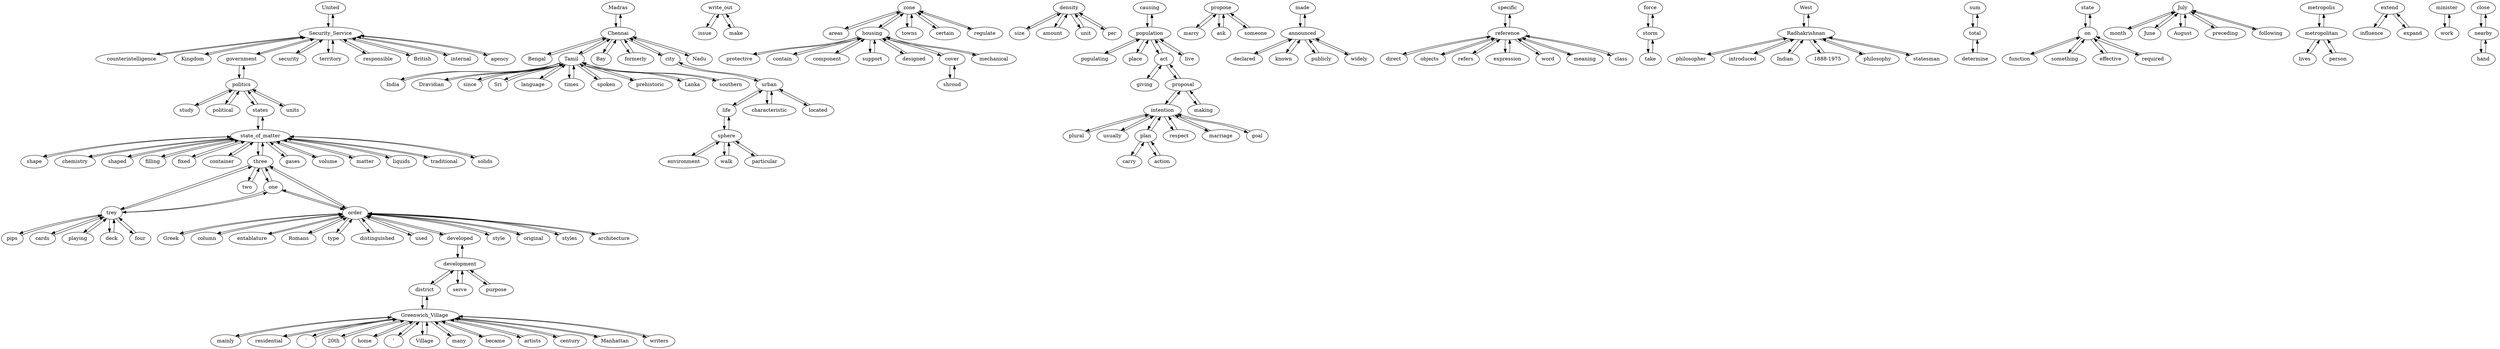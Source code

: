 strict digraph  {
United;
Madras;
deck;
developed;
mainly;
Bengal;
four;
shape;
Greenwich_Village;
write_out;
counterintelligence;
chemistry;
Kingdom;
style;
Chennai;
zone;
density;
residential;
original;
environment;
causing;
Tamil;
styles;
protective;
government;
propose;
Bay;
made;
one;
areas;
"`";
shaped;
issue;
marry;
India;
specific;
filling;
architecture;
contain;
Dravidian;
security;
fixed;
"20th";
declared;
force;
reference;
West;
direct;
populating;
home;
container;
"'";
giving;
sum;
since;
philosopher;
state;
Village;
July;
size;
plural;
announced;
metropolis;
extend;
Sri;
component;
Greek;
objects;
ask;
refers;
on;
language;
Radhakrishnan;
column;
many;
study;
times;
amount;
became;
place;
month;
act;
usually;
introduced;
expression;
support;
plan;
two;
formerly;
spoken;
June;
walk;
Indian;
determine;
artists;
carry;
respect;
total;
unit;
per;
city;
entablature;
August;
district;
housing;
political;
three;
gases;
Romans;
intention;
live;
storm;
Security_Service;
territory;
type;
function;
urban;
life;
state_of_matter;
designed;
serve;
volume;
shroud;
lives;
minister;
particular;
known;
towns;
proposal;
population;
prehistoric;
word;
pips;
publicly;
characteristic;
work;
trey;
matter;
marriage;
cards;
making;
"1888-1975";
distinguished;
metropolitan;
century;
certain;
influence;
states;
sphere;
someone;
something;
close;
politics;
regulate;
Manhattan;
goal;
make;
responsible;
located;
writers;
take;
widely;
units;
Lanka;
Nadu;
development;
used;
preceding;
philosophy;
southern;
British;
hand;
action;
meaning;
liquids;
purpose;
internal;
class;
expand;
statesman;
effective;
following;
required;
cover;
agency;
playing;
traditional;
person;
solids;
mechanical;
nearby;
order;
United -> Security_Service;
Madras -> Chennai;
deck -> trey;
developed -> development;
developed -> order;
mainly -> Greenwich_Village;
Bengal -> Chennai;
four -> trey;
shape -> state_of_matter;
Greenwich_Village -> "`";
Greenwich_Village -> century;
Greenwich_Village -> district;
Greenwich_Village -> "'";
Greenwich_Village -> became;
Greenwich_Village -> residential;
Greenwich_Village -> artists;
Greenwich_Village -> mainly;
Greenwich_Village -> writers;
Greenwich_Village -> many;
Greenwich_Village -> Village;
Greenwich_Village -> home;
Greenwich_Village -> Manhattan;
Greenwich_Village -> "20th";
write_out -> make;
write_out -> issue;
counterintelligence -> Security_Service;
chemistry -> state_of_matter;
Kingdom -> Security_Service;
style -> order;
Chennai -> city;
Chennai -> Madras;
Chennai -> formerly;
Chennai -> Bay;
Chennai -> Bengal;
Chennai -> Tamil;
Chennai -> Nadu;
zone -> certain;
zone -> towns;
zone -> regulate;
zone -> housing;
zone -> areas;
density -> amount;
density -> unit;
density -> per;
density -> size;
residential -> Greenwich_Village;
original -> order;
environment -> sphere;
causing -> population;
Tamil -> Chennai;
Tamil -> language;
Tamil -> spoken;
Tamil -> Lanka;
Tamil -> since;
Tamil -> India;
Tamil -> times;
Tamil -> prehistoric;
Tamil -> Sri;
Tamil -> southern;
Tamil -> Dravidian;
styles -> order;
protective -> housing;
government -> politics;
government -> Security_Service;
propose -> ask;
propose -> marry;
propose -> someone;
Bay -> Chennai;
made -> announced;
one -> trey;
one -> three;
one -> order;
areas -> zone;
"`" -> Greenwich_Village;
shaped -> state_of_matter;
issue -> write_out;
marry -> propose;
India -> Tamil;
specific -> reference;
filling -> state_of_matter;
architecture -> order;
contain -> housing;
Dravidian -> Tamil;
security -> Security_Service;
fixed -> state_of_matter;
"20th" -> Greenwich_Village;
declared -> announced;
force -> storm;
reference -> word;
reference -> direct;
reference -> specific;
reference -> meaning;
reference -> objects;
reference -> refers;
reference -> expression;
reference -> class;
West -> Radhakrishnan;
direct -> reference;
populating -> population;
home -> Greenwich_Village;
container -> state_of_matter;
"'" -> Greenwich_Village;
giving -> act;
sum -> total;
since -> Tamil;
philosopher -> Radhakrishnan;
state -> on;
Village -> Greenwich_Village;
July -> following;
July -> preceding;
July -> June;
July -> August;
July -> month;
size -> density;
plural -> intention;
announced -> known;
announced -> declared;
announced -> made;
announced -> widely;
announced -> publicly;
metropolis -> metropolitan;
extend -> influence;
extend -> expand;
Sri -> Tamil;
component -> housing;
Greek -> order;
objects -> reference;
ask -> propose;
refers -> reference;
on -> function;
on -> state;
on -> required;
on -> something;
on -> effective;
language -> Tamil;
Radhakrishnan -> "1888-1975";
Radhakrishnan -> West;
Radhakrishnan -> philosophy;
Radhakrishnan -> philosopher;
Radhakrishnan -> Indian;
Radhakrishnan -> introduced;
Radhakrishnan -> statesman;
column -> order;
many -> Greenwich_Village;
study -> politics;
times -> Tamil;
amount -> density;
became -> Greenwich_Village;
place -> population;
month -> July;
act -> giving;
act -> proposal;
act -> population;
usually -> intention;
introduced -> Radhakrishnan;
expression -> reference;
support -> housing;
plan -> carry;
plan -> intention;
plan -> action;
two -> three;
formerly -> Chennai;
spoken -> Tamil;
June -> July;
walk -> sphere;
Indian -> Radhakrishnan;
determine -> total;
artists -> Greenwich_Village;
carry -> plan;
respect -> intention;
total -> sum;
total -> determine;
unit -> density;
per -> density;
city -> urban;
city -> Chennai;
entablature -> order;
August -> July;
district -> development;
district -> Greenwich_Village;
housing -> protective;
housing -> zone;
housing -> cover;
housing -> support;
housing -> mechanical;
housing -> component;
housing -> designed;
housing -> contain;
political -> politics;
three -> trey;
three -> state_of_matter;
three -> order;
three -> two;
three -> one;
gases -> state_of_matter;
Romans -> order;
intention -> goal;
intention -> marriage;
intention -> plan;
intention -> usually;
intention -> respect;
intention -> proposal;
intention -> plural;
live -> population;
storm -> force;
storm -> take;
Security_Service -> Kingdom;
Security_Service -> United;
Security_Service -> government;
Security_Service -> responsible;
Security_Service -> agency;
Security_Service -> British;
Security_Service -> internal;
Security_Service -> security;
Security_Service -> territory;
Security_Service -> counterintelligence;
territory -> Security_Service;
type -> order;
function -> on;
urban -> city;
urban -> life;
urban -> located;
urban -> characteristic;
life -> urban;
life -> sphere;
state_of_matter -> states;
state_of_matter -> chemistry;
state_of_matter -> container;
state_of_matter -> traditional;
state_of_matter -> shaped;
state_of_matter -> filling;
state_of_matter -> gases;
state_of_matter -> three;
state_of_matter -> volume;
state_of_matter -> matter;
state_of_matter -> shape;
state_of_matter -> solids;
state_of_matter -> liquids;
state_of_matter -> fixed;
designed -> housing;
serve -> development;
volume -> state_of_matter;
shroud -> cover;
lives -> metropolitan;
minister -> work;
particular -> sphere;
known -> announced;
towns -> zone;
proposal -> intention;
proposal -> making;
proposal -> act;
population -> live;
population -> causing;
population -> place;
population -> populating;
population -> act;
prehistoric -> Tamil;
word -> reference;
pips -> trey;
publicly -> announced;
characteristic -> urban;
work -> minister;
trey -> pips;
trey -> deck;
trey -> three;
trey -> one;
trey -> four;
trey -> cards;
trey -> playing;
matter -> state_of_matter;
marriage -> intention;
cards -> trey;
making -> proposal;
"1888-1975" -> Radhakrishnan;
distinguished -> order;
metropolitan -> person;
metropolitan -> metropolis;
metropolitan -> lives;
century -> Greenwich_Village;
certain -> zone;
influence -> extend;
states -> state_of_matter;
states -> politics;
sphere -> environment;
sphere -> life;
sphere -> particular;
sphere -> walk;
someone -> propose;
something -> on;
close -> nearby;
politics -> states;
politics -> units;
politics -> study;
politics -> political;
politics -> government;
regulate -> zone;
Manhattan -> Greenwich_Village;
goal -> intention;
make -> write_out;
responsible -> Security_Service;
located -> urban;
writers -> Greenwich_Village;
take -> storm;
widely -> announced;
units -> politics;
Lanka -> Tamil;
Nadu -> Chennai;
development -> developed;
development -> serve;
development -> purpose;
development -> district;
used -> order;
preceding -> July;
philosophy -> Radhakrishnan;
southern -> Tamil;
British -> Security_Service;
hand -> nearby;
action -> plan;
meaning -> reference;
liquids -> state_of_matter;
purpose -> development;
internal -> Security_Service;
class -> reference;
expand -> extend;
statesman -> Radhakrishnan;
effective -> on;
following -> July;
required -> on;
cover -> shroud;
cover -> housing;
agency -> Security_Service;
playing -> trey;
traditional -> state_of_matter;
person -> metropolitan;
solids -> state_of_matter;
mechanical -> housing;
nearby -> close;
nearby -> hand;
order -> styles;
order -> style;
order -> used;
order -> column;
order -> developed;
order -> original;
order -> entablature;
order -> one;
order -> Romans;
order -> Greek;
order -> architecture;
order -> three;
order -> type;
order -> distinguished;
}
